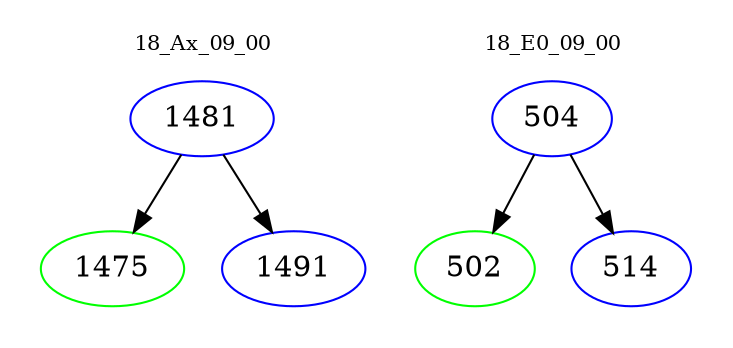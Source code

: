 digraph{
subgraph cluster_0 {
color = white
label = "18_Ax_09_00";
fontsize=10;
T0_1481 [label="1481", color="blue"]
T0_1481 -> T0_1475 [color="black"]
T0_1475 [label="1475", color="green"]
T0_1481 -> T0_1491 [color="black"]
T0_1491 [label="1491", color="blue"]
}
subgraph cluster_1 {
color = white
label = "18_E0_09_00";
fontsize=10;
T1_504 [label="504", color="blue"]
T1_504 -> T1_502 [color="black"]
T1_502 [label="502", color="green"]
T1_504 -> T1_514 [color="black"]
T1_514 [label="514", color="blue"]
}
}
